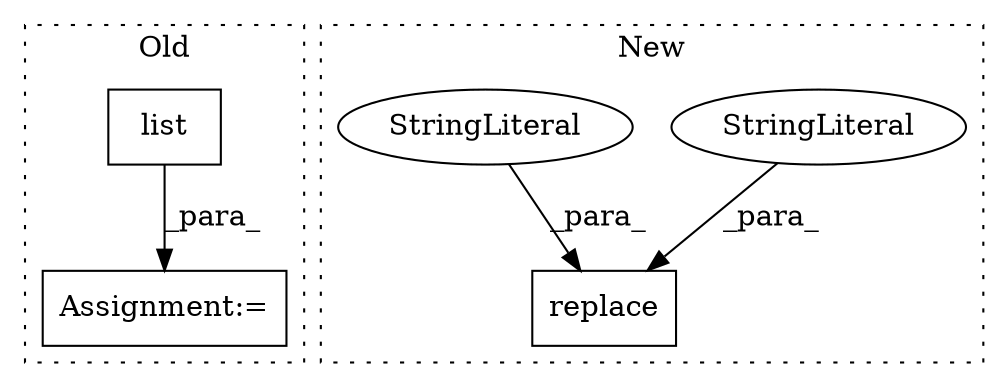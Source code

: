 digraph G {
subgraph cluster0 {
1 [label="list" a="32" s="2186,2213" l="5,1" shape="box"];
5 [label="Assignment:=" a="7" s="2185" l="1" shape="box"];
label = "Old";
style="dotted";
}
subgraph cluster1 {
2 [label="replace" a="32" s="2116,2134" l="8,1" shape="box"];
3 [label="StringLiteral" a="45" s="2128" l="6" shape="ellipse"];
4 [label="StringLiteral" a="45" s="2124" l="3" shape="ellipse"];
label = "New";
style="dotted";
}
1 -> 5 [label="_para_"];
3 -> 2 [label="_para_"];
4 -> 2 [label="_para_"];
}